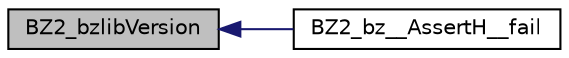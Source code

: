 digraph G
{
  edge [fontname="Helvetica",fontsize="10",labelfontname="Helvetica",labelfontsize="10"];
  node [fontname="Helvetica",fontsize="10",shape=record];
  rankdir="LR";
  Node1 [label="BZ2_bzlibVersion",height=0.2,width=0.4,color="black", fillcolor="grey75", style="filled" fontcolor="black"];
  Node1 -> Node2 [dir="back",color="midnightblue",fontsize="10",style="solid",fontname="Helvetica"];
  Node2 [label="BZ2_bz__AssertH__fail",height=0.2,width=0.4,color="black", fillcolor="white", style="filled",URL="$bzlib__private_8h.html#ace4dbed3109a9a83b7bef09843f23979"];
}
